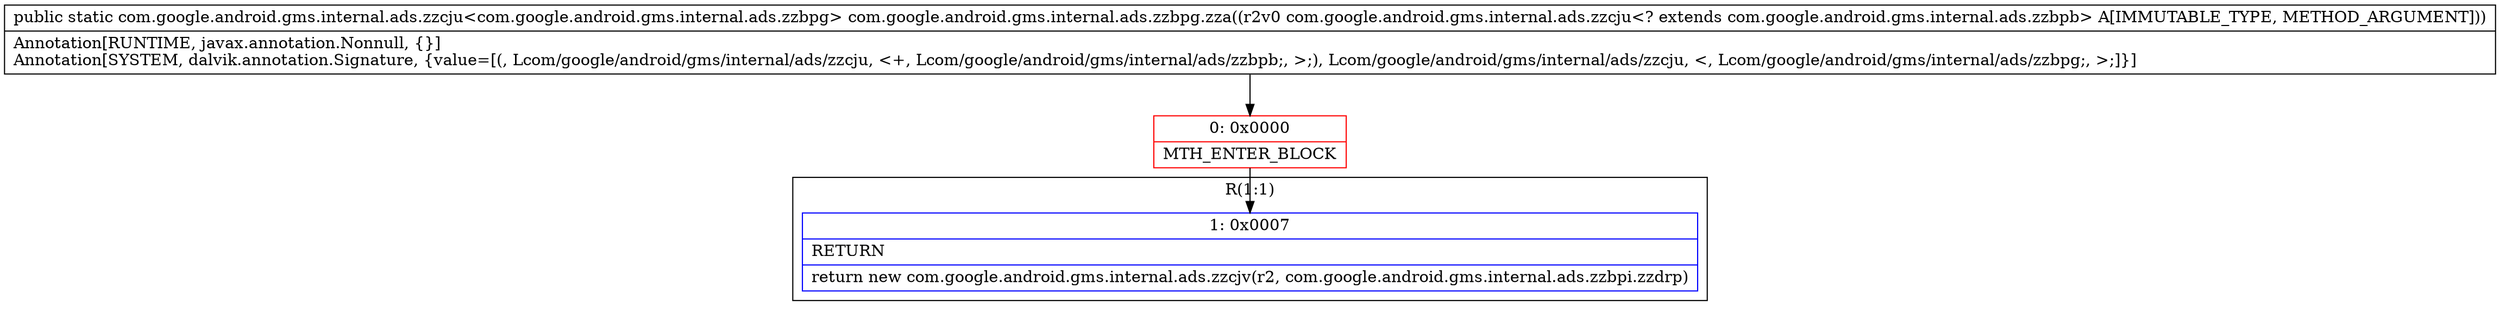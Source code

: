 digraph "CFG forcom.google.android.gms.internal.ads.zzbpg.zza(Lcom\/google\/android\/gms\/internal\/ads\/zzcju;)Lcom\/google\/android\/gms\/internal\/ads\/zzcju;" {
subgraph cluster_Region_658456578 {
label = "R(1:1)";
node [shape=record,color=blue];
Node_1 [shape=record,label="{1\:\ 0x0007|RETURN\l|return new com.google.android.gms.internal.ads.zzcjv(r2, com.google.android.gms.internal.ads.zzbpi.zzdrp)\l}"];
}
Node_0 [shape=record,color=red,label="{0\:\ 0x0000|MTH_ENTER_BLOCK\l}"];
MethodNode[shape=record,label="{public static com.google.android.gms.internal.ads.zzcju\<com.google.android.gms.internal.ads.zzbpg\> com.google.android.gms.internal.ads.zzbpg.zza((r2v0 com.google.android.gms.internal.ads.zzcju\<? extends com.google.android.gms.internal.ads.zzbpb\> A[IMMUTABLE_TYPE, METHOD_ARGUMENT]))  | Annotation[RUNTIME, javax.annotation.Nonnull, \{\}]\lAnnotation[SYSTEM, dalvik.annotation.Signature, \{value=[(, Lcom\/google\/android\/gms\/internal\/ads\/zzcju, \<+, Lcom\/google\/android\/gms\/internal\/ads\/zzbpb;, \>;), Lcom\/google\/android\/gms\/internal\/ads\/zzcju, \<, Lcom\/google\/android\/gms\/internal\/ads\/zzbpg;, \>;]\}]\l}"];
MethodNode -> Node_0;
Node_0 -> Node_1;
}

